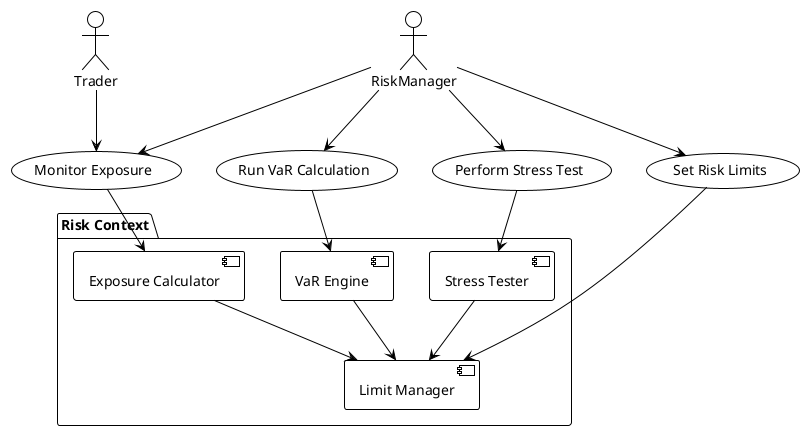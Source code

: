 @startuml RiskIntegration
!theme plain

actor RiskManager
actor Trader

package "Risk Context" {
  [Exposure Calculator] as EXC
  [VaR Engine] as VAR
  [Limit Manager] as LM
  [Stress Tester] as ST
}

RiskManager --> (Set Risk Limits)
RiskManager --> (Monitor Exposure)
RiskManager --> (Run VaR Calculation)
RiskManager --> (Perform Stress Test)
Trader --> (Monitor Exposure)

(Set Risk Limits) --> LM
(Monitor Exposure) --> EXC
(Run VaR Calculation) --> VAR
(Perform Stress Test) --> ST
EXC --> LM
VAR --> LM
ST --> LM
@enduml